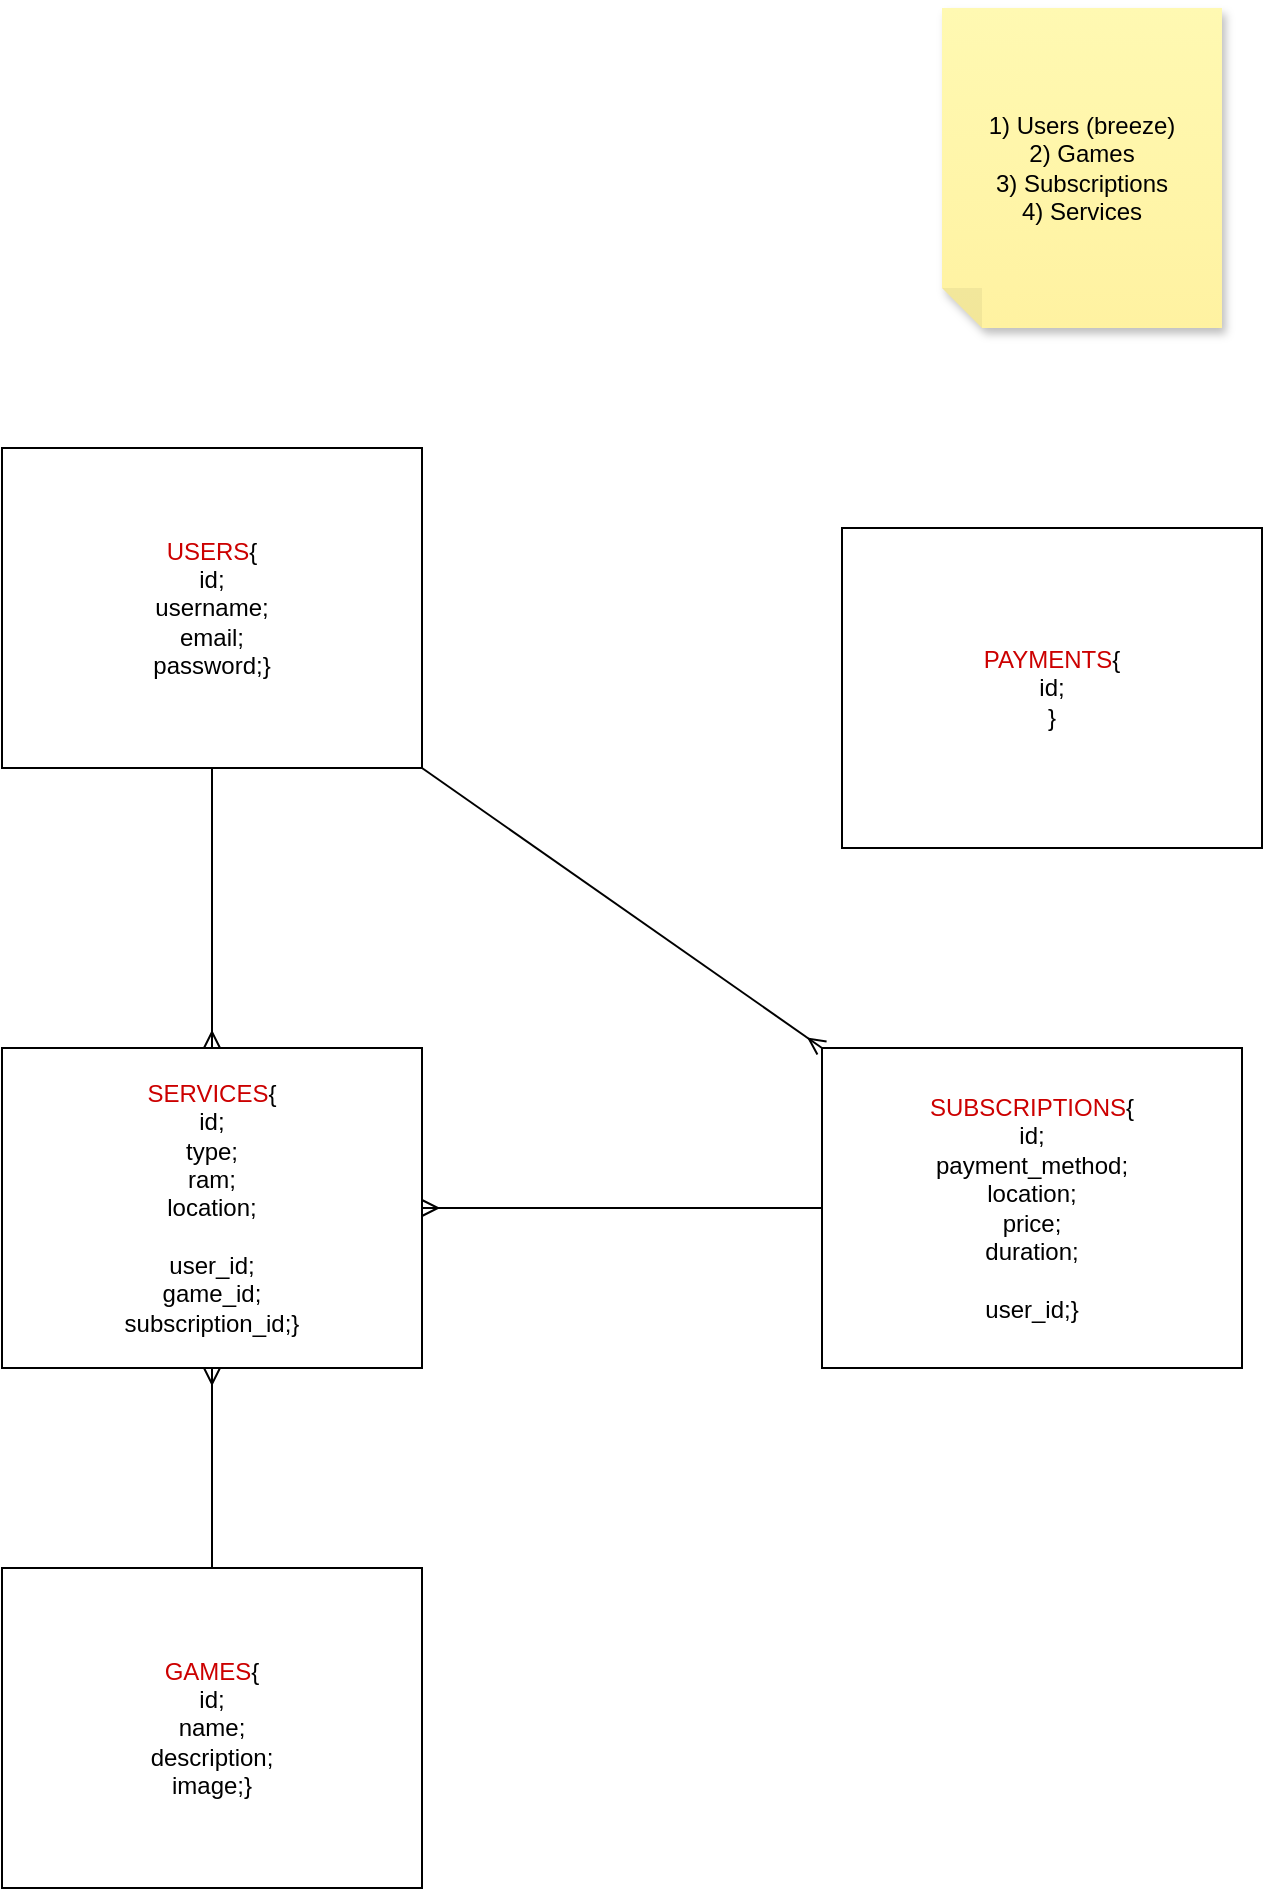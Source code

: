 <mxfile>
    <diagram id="C-CDYiopamX6YyhbsEWv" name="Page-1">
        <mxGraphModel dx="1468" dy="946" grid="1" gridSize="10" guides="1" tooltips="1" connect="1" arrows="1" fold="1" page="1" pageScale="1" pageWidth="850" pageHeight="1100" math="0" shadow="0">
            <root>
                <mxCell id="0"/>
                <mxCell id="1" parent="0"/>
                <mxCell id="246" style="edgeStyle=none;html=1;exitX=0.5;exitY=1;exitDx=0;exitDy=0;entryX=0.5;entryY=0;entryDx=0;entryDy=0;fontColor=#CC0000;endArrow=ERmany;endFill=0;" parent="1" source="231" target="234" edge="1">
                    <mxGeometry relative="1" as="geometry"/>
                </mxCell>
                <mxCell id="231" value="&lt;font color=&quot;#cc0000&quot;&gt;USERS&lt;/font&gt;{&lt;br&gt;id;&lt;br&gt;username;&lt;br&gt;email;&lt;br&gt;password;}" style="whiteSpace=wrap;html=1;" parent="1" vertex="1">
                    <mxGeometry x="750" y="420" width="210" height="160" as="geometry"/>
                </mxCell>
                <mxCell id="248" style="edgeStyle=none;html=1;exitX=0.5;exitY=1;exitDx=0;exitDy=0;entryX=0.5;entryY=0;entryDx=0;entryDy=0;fontColor=#CC0000;startArrow=ERmany;startFill=0;endArrow=none;endFill=0;" parent="1" source="234" target="247" edge="1">
                    <mxGeometry relative="1" as="geometry"/>
                </mxCell>
                <mxCell id="234" value="&lt;font color=&quot;#cc0000&quot;&gt;SERVICES&lt;/font&gt;{&lt;br&gt;id;&lt;br&gt;type;&lt;br&gt;ram;&lt;br&gt;location;&lt;br&gt;&lt;br&gt;user_id;&lt;br&gt;game_id;&lt;br&gt;subscription_id;}" style="whiteSpace=wrap;html=1;" parent="1" vertex="1">
                    <mxGeometry x="750" y="720" width="210" height="160" as="geometry"/>
                </mxCell>
                <mxCell id="247" value="&lt;font color=&quot;#cc0000&quot;&gt;GAMES&lt;/font&gt;{&lt;br&gt;id;&lt;br&gt;name;&lt;br&gt;description;&lt;br&gt;image;}" style="whiteSpace=wrap;html=1;" parent="1" vertex="1">
                    <mxGeometry x="750" y="980" width="210" height="160" as="geometry"/>
                </mxCell>
                <mxCell id="250" value="" style="edgeStyle=none;html=1;startArrow=none;startFill=0;endArrow=ERmany;endFill=0;" parent="1" source="249" target="234" edge="1">
                    <mxGeometry relative="1" as="geometry"/>
                </mxCell>
                <mxCell id="251" style="edgeStyle=none;html=1;exitX=0;exitY=0;exitDx=0;exitDy=0;startArrow=ERmany;startFill=0;endArrow=none;endFill=0;entryX=1;entryY=1;entryDx=0;entryDy=0;" parent="1" source="249" target="231" edge="1">
                    <mxGeometry relative="1" as="geometry"/>
                </mxCell>
                <mxCell id="249" value="&lt;font color=&quot;#cc0000&quot;&gt;SUBSCRIPTIONS&lt;/font&gt;{&lt;br&gt;id;&lt;br&gt;payment_method;&lt;br&gt;location;&lt;br&gt;price;&lt;br&gt;duration;&lt;br&gt;&lt;br&gt;user_id;}" style="whiteSpace=wrap;html=1;" parent="1" vertex="1">
                    <mxGeometry x="1160" y="720" width="210" height="160" as="geometry"/>
                </mxCell>
                <mxCell id="252" value="1) Users (breeze)&lt;br&gt;2) Games&lt;br&gt;3) Subscriptions&lt;br&gt;4) Services" style="shape=note;whiteSpace=wrap;html=1;backgroundOutline=1;fontColor=#000000;darkOpacity=0.05;fillColor=#FFF9B2;strokeColor=none;fillStyle=solid;direction=west;gradientDirection=north;gradientColor=#FFF2A1;shadow=1;size=20;pointerEvents=1;" parent="1" vertex="1">
                    <mxGeometry x="1220" y="200" width="140" height="160" as="geometry"/>
                </mxCell>
                <mxCell id="253" value="&lt;font color=&quot;#cc0000&quot;&gt;PAYMENTS&lt;/font&gt;{&lt;br&gt;id;&lt;br&gt;}" style="whiteSpace=wrap;html=1;" vertex="1" parent="1">
                    <mxGeometry x="1170" y="460" width="210" height="160" as="geometry"/>
                </mxCell>
            </root>
        </mxGraphModel>
    </diagram>
</mxfile>